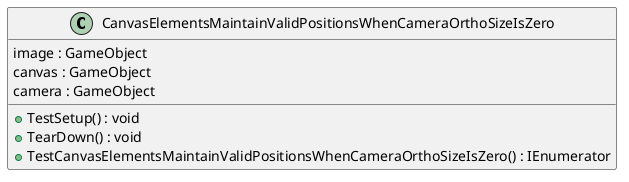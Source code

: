 @startuml
class CanvasElementsMaintainValidPositionsWhenCameraOrthoSizeIsZero {
    image : GameObject
    canvas : GameObject
    camera : GameObject
    + TestSetup() : void
    + TearDown() : void
    + TestCanvasElementsMaintainValidPositionsWhenCameraOrthoSizeIsZero() : IEnumerator
}
@enduml
